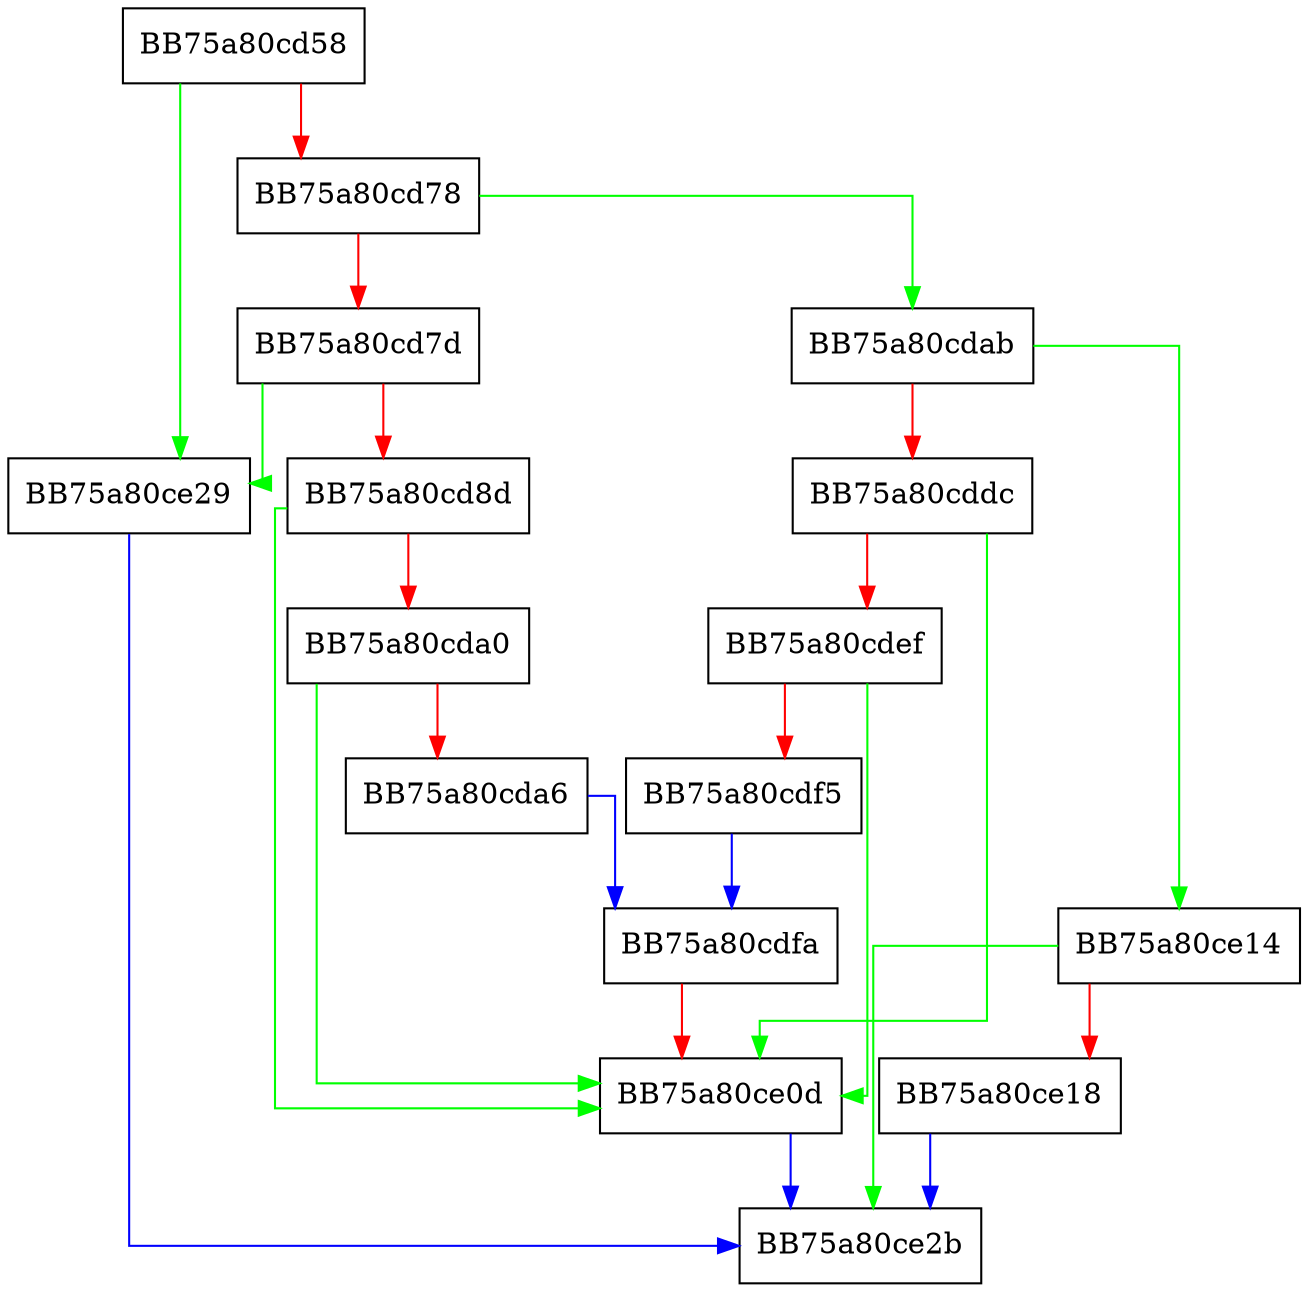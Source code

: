digraph WaitForFileCopyComplete {
  node [shape="box"];
  graph [splines=ortho];
  BB75a80cd58 -> BB75a80ce29 [color="green"];
  BB75a80cd58 -> BB75a80cd78 [color="red"];
  BB75a80cd78 -> BB75a80cdab [color="green"];
  BB75a80cd78 -> BB75a80cd7d [color="red"];
  BB75a80cd7d -> BB75a80ce29 [color="green"];
  BB75a80cd7d -> BB75a80cd8d [color="red"];
  BB75a80cd8d -> BB75a80ce0d [color="green"];
  BB75a80cd8d -> BB75a80cda0 [color="red"];
  BB75a80cda0 -> BB75a80ce0d [color="green"];
  BB75a80cda0 -> BB75a80cda6 [color="red"];
  BB75a80cda6 -> BB75a80cdfa [color="blue"];
  BB75a80cdab -> BB75a80ce14 [color="green"];
  BB75a80cdab -> BB75a80cddc [color="red"];
  BB75a80cddc -> BB75a80ce0d [color="green"];
  BB75a80cddc -> BB75a80cdef [color="red"];
  BB75a80cdef -> BB75a80ce0d [color="green"];
  BB75a80cdef -> BB75a80cdf5 [color="red"];
  BB75a80cdf5 -> BB75a80cdfa [color="blue"];
  BB75a80cdfa -> BB75a80ce0d [color="red"];
  BB75a80ce0d -> BB75a80ce2b [color="blue"];
  BB75a80ce14 -> BB75a80ce2b [color="green"];
  BB75a80ce14 -> BB75a80ce18 [color="red"];
  BB75a80ce18 -> BB75a80ce2b [color="blue"];
  BB75a80ce29 -> BB75a80ce2b [color="blue"];
}